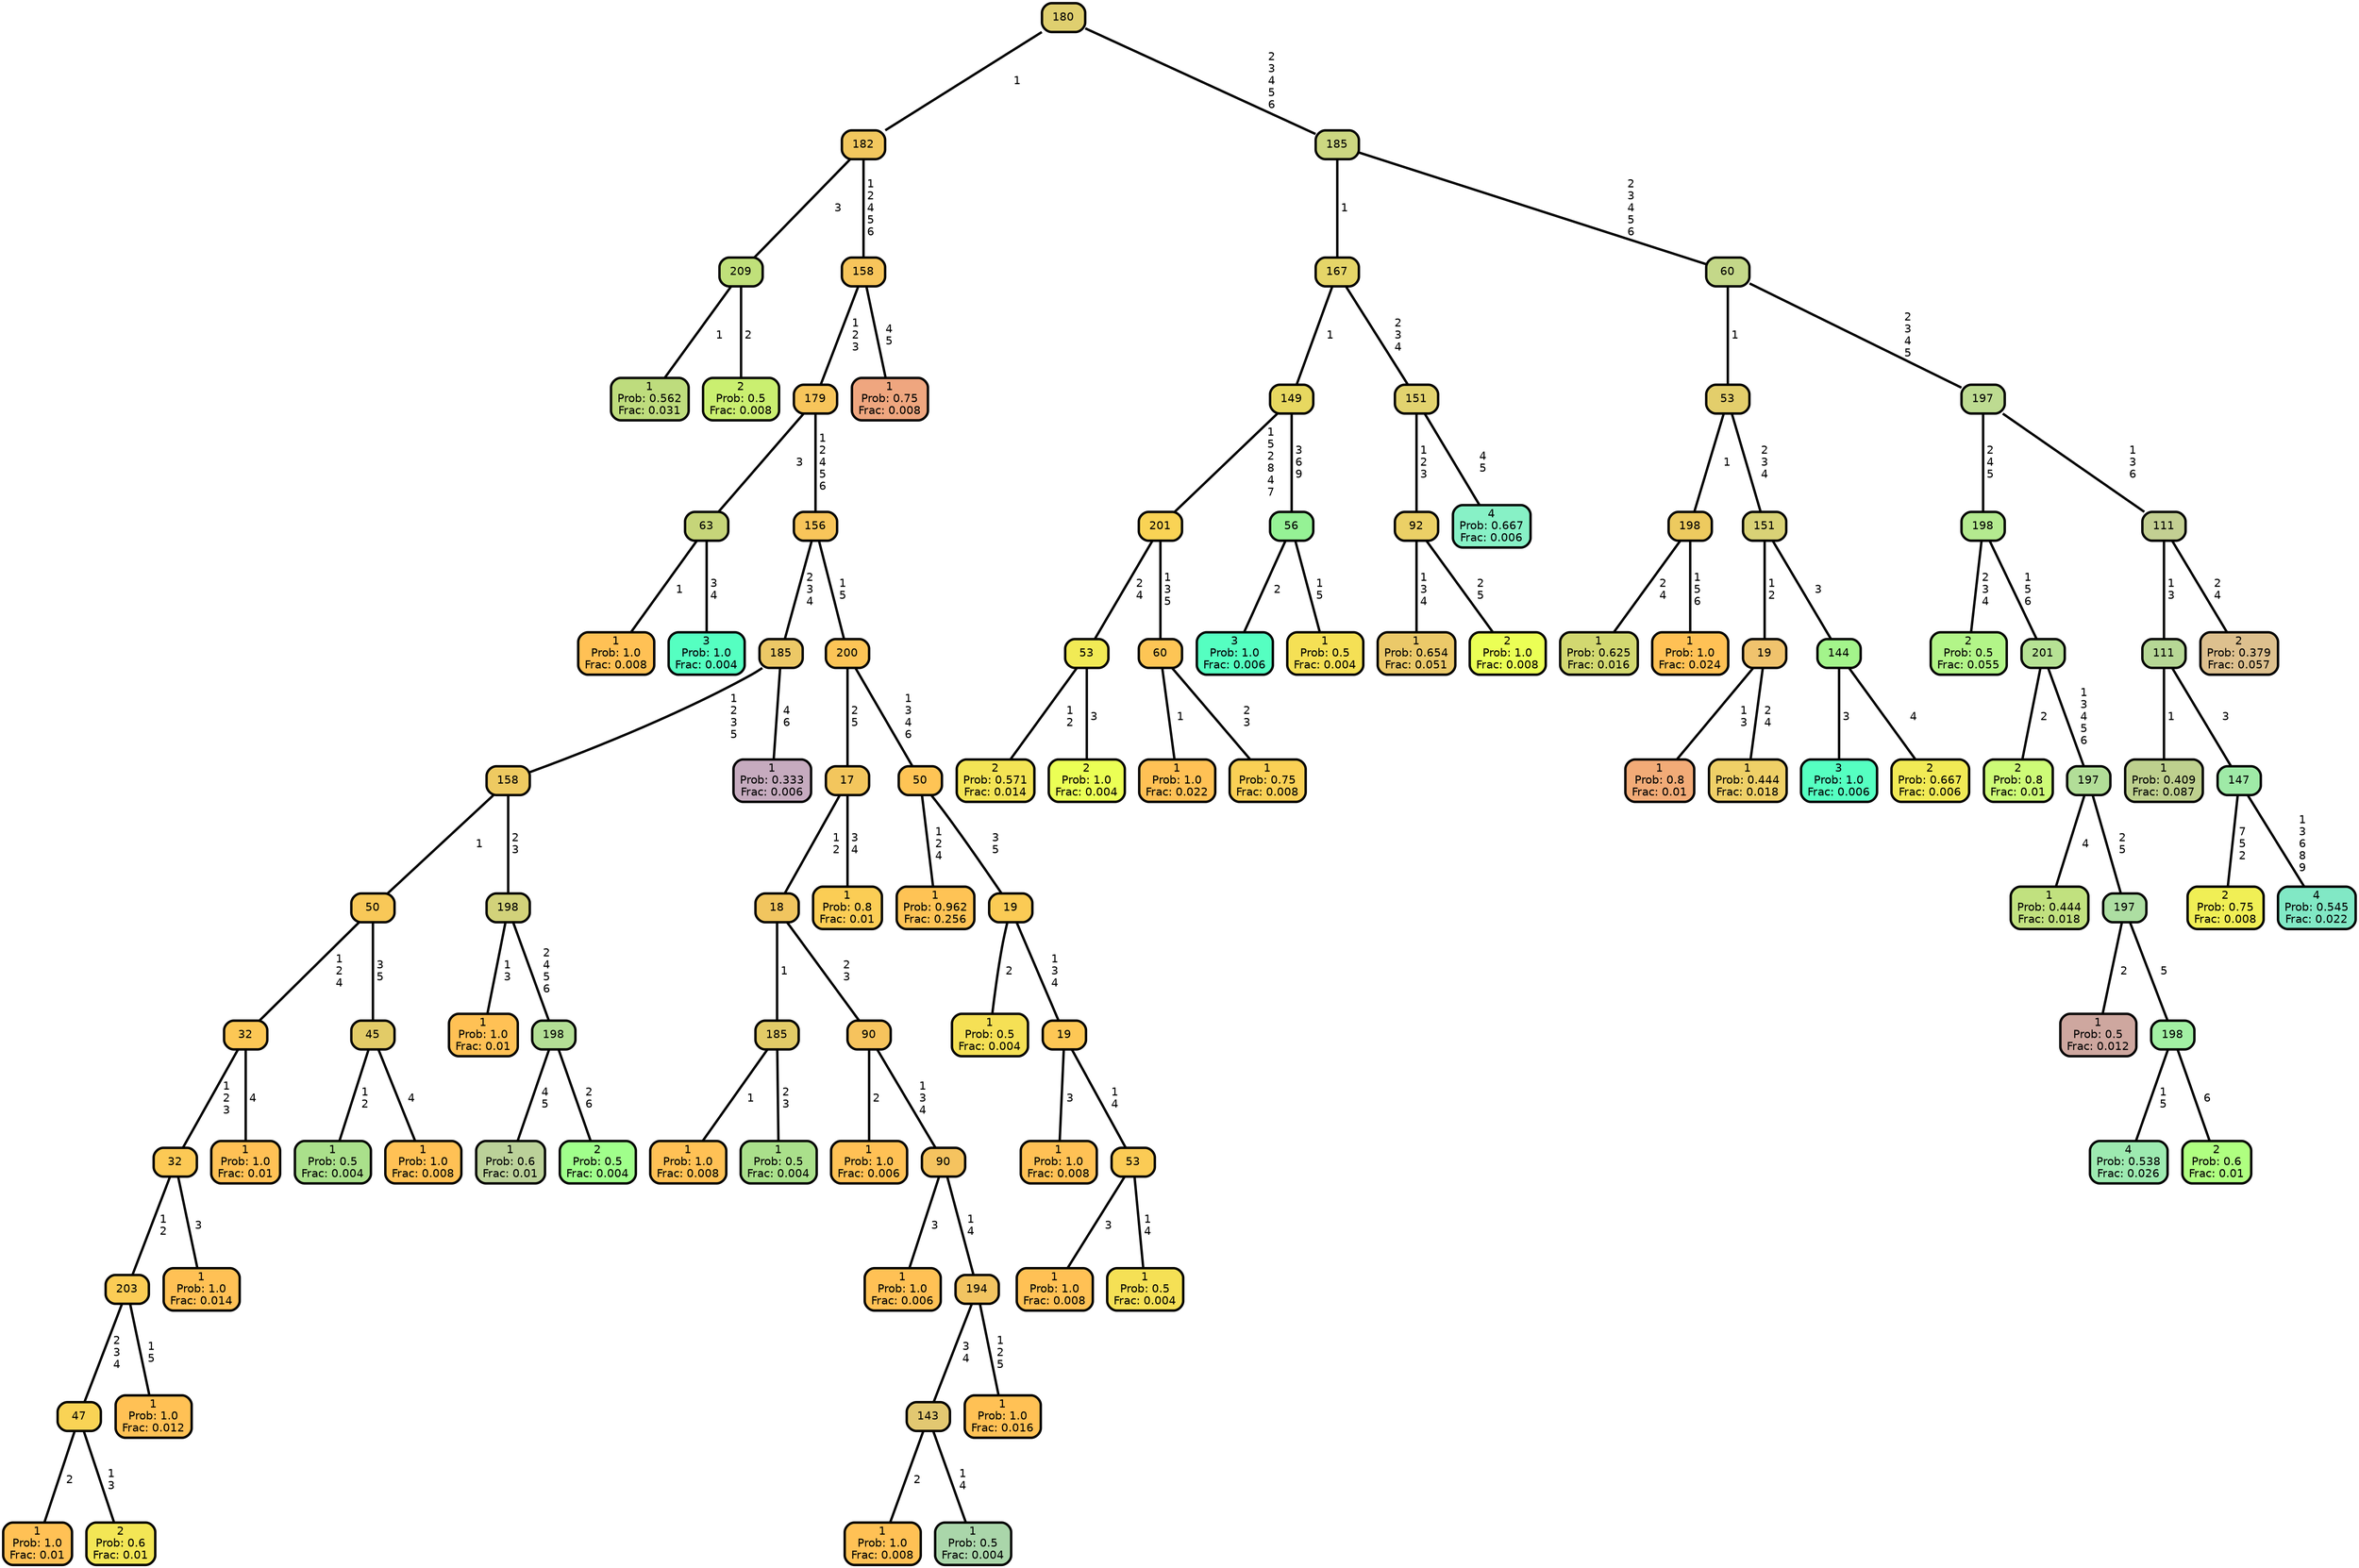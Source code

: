 graph Tree {
node [shape=box, style="filled, rounded",color="black",penwidth="3",fontcolor="black",                 fontname=helvetica] ;
graph [ranksep="0 equally", splines=straight,                 bgcolor=transparent, dpi=200] ;
edge [fontname=helvetica, color=black] ;
0 [label="1
Prob: 0.562
Frac: 0.031", fillcolor="#bedc7d"] ;
1 [label="209", fillcolor="#c0e07a"] ;
2 [label="2
Prob: 0.5
Frac: 0.008", fillcolor="#caef70"] ;
3 [label="182", fillcolor="#f2c75e"] ;
4 [label="1
Prob: 1.0
Frac: 0.008", fillcolor="#ffc155"] ;
5 [label="63", fillcolor="#c6d579"] ;
6 [label="3
Prob: 1.0
Frac: 0.004", fillcolor="#55ffc1"] ;
7 [label="179", fillcolor="#f7c55b"] ;
8 [label="1
Prob: 1.0
Frac: 0.01", fillcolor="#ffc155"] ;
9 [label="47", fillcolor="#f9d355"] ;
10 [label="2
Prob: 0.6
Frac: 0.01", fillcolor="#f3e655"] ;
11 [label="203", fillcolor="#fbcc55"] ;
12 [label="1
Prob: 1.0
Frac: 0.012", fillcolor="#ffc155"] ;
13 [label="32", fillcolor="#fcc955"] ;
14 [label="1
Prob: 1.0
Frac: 0.014", fillcolor="#ffc155"] ;
15 [label="32", fillcolor="#fcc755"] ;
16 [label="1
Prob: 1.0
Frac: 0.01", fillcolor="#ffc155"] ;
17 [label="50", fillcolor="#f8c858"] ;
18 [label="1
Prob: 0.5
Frac: 0.004", fillcolor="#aae08b"] ;
19 [label="45", fillcolor="#e2cb67"] ;
20 [label="1
Prob: 1.0
Frac: 0.008", fillcolor="#ffc155"] ;
21 [label="158", fillcolor="#eeca61"] ;
22 [label="1
Prob: 1.0
Frac: 0.01", fillcolor="#ffc155"] ;
23 [label="198", fillcolor="#d2d27a"] ;
24 [label="1
Prob: 0.6
Frac: 0.01", fillcolor="#bbd199"] ;
25 [label="198", fillcolor="#b3de95"] ;
26 [label="2
Prob: 0.5
Frac: 0.004", fillcolor="#a0ff8b"] ;
27 [label="185", fillcolor="#ecc866"] ;
28 [label="1
Prob: 0.333
Frac: 0.006", fillcolor="#c6abbf"] ;
29 [label="156", fillcolor="#f8c55a"] ;
30 [label="1
Prob: 1.0
Frac: 0.008", fillcolor="#ffc155"] ;
31 [label="185", fillcolor="#e2cb67"] ;
32 [label="1
Prob: 0.5
Frac: 0.004", fillcolor="#aae08b"] ;
33 [label="18", fillcolor="#f1c55f"] ;
34 [label="1
Prob: 1.0
Frac: 0.006", fillcolor="#ffc155"] ;
35 [label="90", fillcolor="#f6c35d"] ;
36 [label="1
Prob: 1.0
Frac: 0.006", fillcolor="#ffc155"] ;
37 [label="90", fillcolor="#f5c35f"] ;
38 [label="1
Prob: 1.0
Frac: 0.008", fillcolor="#ffc155"] ;
39 [label="143", fillcolor="#e2c871"] ;
40 [label="1
Prob: 0.5
Frac: 0.004", fillcolor="#aad6aa"] ;
41 [label="194", fillcolor="#f2c461"] ;
42 [label="1
Prob: 1.0
Frac: 0.016", fillcolor="#ffc155"] ;
43 [label="17", fillcolor="#f3c65d"] ;
44 [label="1
Prob: 0.8
Frac: 0.01", fillcolor="#fbcd55"] ;
45 [label="200", fillcolor="#fcc456"] ;
46 [label="1
Prob: 0.962
Frac: 0.256", fillcolor="#fec355"] ;
47 [label="50", fillcolor="#fec455"] ;
48 [label="1
Prob: 0.5
Frac: 0.004", fillcolor="#f5e055"] ;
49 [label="19", fillcolor="#fbcb55"] ;
50 [label="1
Prob: 1.0
Frac: 0.008", fillcolor="#ffc155"] ;
51 [label="19", fillcolor="#fdc755"] ;
52 [label="1
Prob: 1.0
Frac: 0.008", fillcolor="#ffc155"] ;
53 [label="53", fillcolor="#fbcb55"] ;
54 [label="1
Prob: 0.5
Frac: 0.004", fillcolor="#f5e055"] ;
55 [label="158", fillcolor="#f7c55b"] ;
56 [label="1
Prob: 0.75
Frac: 0.008", fillcolor="#efa67f"] ;
57 [label="180", fillcolor="#dfcf6f"] ;
58 [label="2
Prob: 0.571
Frac: 0.014", fillcolor="#f3e455"] ;
59 [label="53", fillcolor="#f1ea55"] ;
60 [label="2
Prob: 1.0
Frac: 0.004", fillcolor="#ebff55"] ;
61 [label="201", fillcolor="#f9d355"] ;
62 [label="1
Prob: 1.0
Frac: 0.022", fillcolor="#ffc155"] ;
63 [label="60", fillcolor="#fdc555"] ;
64 [label="1
Prob: 0.75
Frac: 0.008", fillcolor="#fad055"] ;
65 [label="149", fillcolor="#e7d860"] ;
66 [label="3
Prob: 1.0
Frac: 0.006", fillcolor="#55ffc1"] ;
67 [label="56", fillcolor="#95f295"] ;
68 [label="1
Prob: 0.5
Frac: 0.004", fillcolor="#f5e055"] ;
69 [label="167", fillcolor="#e5d568"] ;
70 [label="1
Prob: 0.654
Frac: 0.051", fillcolor="#ebc969"] ;
71 [label="92", fillcolor="#ebd066"] ;
72 [label="2
Prob: 1.0
Frac: 0.008", fillcolor="#ebff55"] ;
73 [label="151", fillcolor="#e2d36f"] ;
74 [label="4
Prob: 0.667
Frac: 0.006", fillcolor="#87f1c6"] ;
75 [label="185", fillcolor="#ccd781"] ;
76 [label="1
Prob: 0.625
Frac: 0.016", fillcolor="#d2d870"] ;
77 [label="198", fillcolor="#edca5f"] ;
78 [label="1
Prob: 1.0
Frac: 0.024", fillcolor="#ffc155"] ;
79 [label="53", fillcolor="#e3ce6b"] ;
80 [label="1
Prob: 0.8
Frac: 0.01", fillcolor="#f2ab77"] ;
81 [label="19", fillcolor="#f0c36d"] ;
82 [label="1
Prob: 0.444
Frac: 0.018", fillcolor="#efd067"] ;
83 [label="151", fillcolor="#d9d276"] ;
84 [label="3
Prob: 1.0
Frac: 0.006", fillcolor="#55ffc1"] ;
85 [label="144", fillcolor="#a3f48b"] ;
86 [label="2
Prob: 0.667
Frac: 0.006", fillcolor="#f1ea55"] ;
87 [label="60", fillcolor="#c4d889"] ;
88 [label="2
Prob: 0.5
Frac: 0.055", fillcolor="#b2f588"] ;
89 [label="198", fillcolor="#b4ea8f"] ;
90 [label="2
Prob: 0.8
Frac: 0.01", fillcolor="#cdfb77"] ;
91 [label="201", fillcolor="#b6e294"] ;
92 [label="1
Prob: 0.444
Frac: 0.018", fillcolor="#c1e17f"] ;
93 [label="197", fillcolor="#b2de98"] ;
94 [label="1
Prob: 0.5
Frac: 0.012", fillcolor="#cea79f"] ;
95 [label="197", fillcolor="#addea2"] ;
96 [label="4
Prob: 0.538
Frac: 0.026", fillcolor="#9deab0"] ;
97 [label="198", fillcolor="#a2f0a3"] ;
98 [label="2
Prob: 0.6
Frac: 0.01", fillcolor="#afff80"] ;
99 [label="197", fillcolor="#bddb91"] ;
100 [label="1
Prob: 0.409
Frac: 0.087", fillcolor="#bed08e"] ;
101 [label="111", fillcolor="#b6d795"] ;
102 [label="2
Prob: 0.75
Frac: 0.008", fillcolor="#f0ef55"] ;
103 [label="147", fillcolor="#9feaa7"] ;
104 [label="4
Prob: 0.545
Frac: 0.022", fillcolor="#81e8c5"] ;
105 [label="111", fillcolor="#c3cf92"] ;
106 [label="2
Prob: 0.379
Frac: 0.057", fillcolor="#ddc08e"] ;
1 -- 0 [label=" 1",penwidth=3] ;
1 -- 2 [label=" 2",penwidth=3] ;
3 -- 1 [label=" 3",penwidth=3] ;
3 -- 55 [label=" 1\n 2\n 4\n 5\n 6",penwidth=3] ;
5 -- 4 [label=" 1",penwidth=3] ;
5 -- 6 [label=" 3\n 4",penwidth=3] ;
7 -- 5 [label=" 3",penwidth=3] ;
7 -- 29 [label=" 1\n 2\n 4\n 5\n 6",penwidth=3] ;
9 -- 8 [label=" 2",penwidth=3] ;
9 -- 10 [label=" 1\n 3",penwidth=3] ;
11 -- 9 [label=" 2\n 3\n 4",penwidth=3] ;
11 -- 12 [label=" 1\n 5",penwidth=3] ;
13 -- 11 [label=" 1\n 2",penwidth=3] ;
13 -- 14 [label=" 3",penwidth=3] ;
15 -- 13 [label=" 1\n 2\n 3",penwidth=3] ;
15 -- 16 [label=" 4",penwidth=3] ;
17 -- 15 [label=" 1\n 2\n 4",penwidth=3] ;
17 -- 19 [label=" 3\n 5",penwidth=3] ;
19 -- 18 [label=" 1\n 2",penwidth=3] ;
19 -- 20 [label=" 4",penwidth=3] ;
21 -- 17 [label=" 1",penwidth=3] ;
21 -- 23 [label=" 2\n 3",penwidth=3] ;
23 -- 22 [label=" 1\n 3",penwidth=3] ;
23 -- 25 [label=" 2\n 4\n 5\n 6",penwidth=3] ;
25 -- 24 [label=" 4\n 5",penwidth=3] ;
25 -- 26 [label=" 2\n 6",penwidth=3] ;
27 -- 21 [label=" 1\n 2\n 3\n 5",penwidth=3] ;
27 -- 28 [label=" 4\n 6",penwidth=3] ;
29 -- 27 [label=" 2\n 3\n 4",penwidth=3] ;
29 -- 45 [label=" 1\n 5",penwidth=3] ;
31 -- 30 [label=" 1",penwidth=3] ;
31 -- 32 [label=" 2\n 3",penwidth=3] ;
33 -- 31 [label=" 1",penwidth=3] ;
33 -- 35 [label=" 2\n 3",penwidth=3] ;
35 -- 34 [label=" 2",penwidth=3] ;
35 -- 37 [label=" 1\n 3\n 4",penwidth=3] ;
37 -- 36 [label=" 3",penwidth=3] ;
37 -- 41 [label=" 1\n 4",penwidth=3] ;
39 -- 38 [label=" 2",penwidth=3] ;
39 -- 40 [label=" 1\n 4",penwidth=3] ;
41 -- 39 [label=" 3\n 4",penwidth=3] ;
41 -- 42 [label=" 1\n 2\n 5",penwidth=3] ;
43 -- 33 [label=" 1\n 2",penwidth=3] ;
43 -- 44 [label=" 3\n 4",penwidth=3] ;
45 -- 43 [label=" 2\n 5",penwidth=3] ;
45 -- 47 [label=" 1\n 3\n 4\n 6",penwidth=3] ;
47 -- 46 [label=" 1\n 2\n 4",penwidth=3] ;
47 -- 49 [label=" 3\n 5",penwidth=3] ;
49 -- 48 [label=" 2",penwidth=3] ;
49 -- 51 [label=" 1\n 3\n 4",penwidth=3] ;
51 -- 50 [label=" 3",penwidth=3] ;
51 -- 53 [label=" 1\n 4",penwidth=3] ;
53 -- 52 [label=" 3",penwidth=3] ;
53 -- 54 [label=" 1\n 4",penwidth=3] ;
55 -- 7 [label=" 1\n 2\n 3",penwidth=3] ;
55 -- 56 [label=" 4\n 5",penwidth=3] ;
57 -- 3 [label=" 1",penwidth=3] ;
57 -- 75 [label=" 2\n 3\n 4\n 5\n 6",penwidth=3] ;
59 -- 58 [label=" 1\n 2",penwidth=3] ;
59 -- 60 [label=" 3",penwidth=3] ;
61 -- 59 [label=" 2\n 4",penwidth=3] ;
61 -- 63 [label=" 1\n 3\n 5",penwidth=3] ;
63 -- 62 [label=" 1",penwidth=3] ;
63 -- 64 [label=" 2\n 3",penwidth=3] ;
65 -- 61 [label=" 1\n 5\n 2\n 8\n 4\n 7",penwidth=3] ;
65 -- 67 [label=" 3\n 6\n 9",penwidth=3] ;
67 -- 66 [label=" 2",penwidth=3] ;
67 -- 68 [label=" 1\n 5",penwidth=3] ;
69 -- 65 [label=" 1",penwidth=3] ;
69 -- 73 [label=" 2\n 3\n 4",penwidth=3] ;
71 -- 70 [label=" 1\n 3\n 4",penwidth=3] ;
71 -- 72 [label=" 2\n 5",penwidth=3] ;
73 -- 71 [label=" 1\n 2\n 3",penwidth=3] ;
73 -- 74 [label=" 4\n 5",penwidth=3] ;
75 -- 69 [label=" 1",penwidth=3] ;
75 -- 87 [label=" 2\n 3\n 4\n 5\n 6",penwidth=3] ;
77 -- 76 [label=" 2\n 4",penwidth=3] ;
77 -- 78 [label=" 1\n 5\n 6",penwidth=3] ;
79 -- 77 [label=" 1",penwidth=3] ;
79 -- 83 [label=" 2\n 3\n 4",penwidth=3] ;
81 -- 80 [label=" 1\n 3",penwidth=3] ;
81 -- 82 [label=" 2\n 4",penwidth=3] ;
83 -- 81 [label=" 1\n 2",penwidth=3] ;
83 -- 85 [label=" 3",penwidth=3] ;
85 -- 84 [label=" 3",penwidth=3] ;
85 -- 86 [label=" 4",penwidth=3] ;
87 -- 79 [label=" 1",penwidth=3] ;
87 -- 99 [label=" 2\n 3\n 4\n 5",penwidth=3] ;
89 -- 88 [label=" 2\n 3\n 4",penwidth=3] ;
89 -- 91 [label=" 1\n 5\n 6",penwidth=3] ;
91 -- 90 [label=" 2",penwidth=3] ;
91 -- 93 [label=" 1\n 3\n 4\n 5\n 6",penwidth=3] ;
93 -- 92 [label=" 4",penwidth=3] ;
93 -- 95 [label=" 2\n 5",penwidth=3] ;
95 -- 94 [label=" 2",penwidth=3] ;
95 -- 97 [label=" 5",penwidth=3] ;
97 -- 96 [label=" 1\n 5",penwidth=3] ;
97 -- 98 [label=" 6",penwidth=3] ;
99 -- 89 [label=" 2\n 4\n 5",penwidth=3] ;
99 -- 105 [label=" 1\n 3\n 6",penwidth=3] ;
101 -- 100 [label=" 1",penwidth=3] ;
101 -- 103 [label=" 3",penwidth=3] ;
103 -- 102 [label=" 7\n 5\n 2",penwidth=3] ;
103 -- 104 [label=" 1\n 3\n 6\n 8\n 9",penwidth=3] ;
105 -- 101 [label=" 1\n 3",penwidth=3] ;
105 -- 106 [label=" 2\n 4",penwidth=3] ;
{rank = same;}}